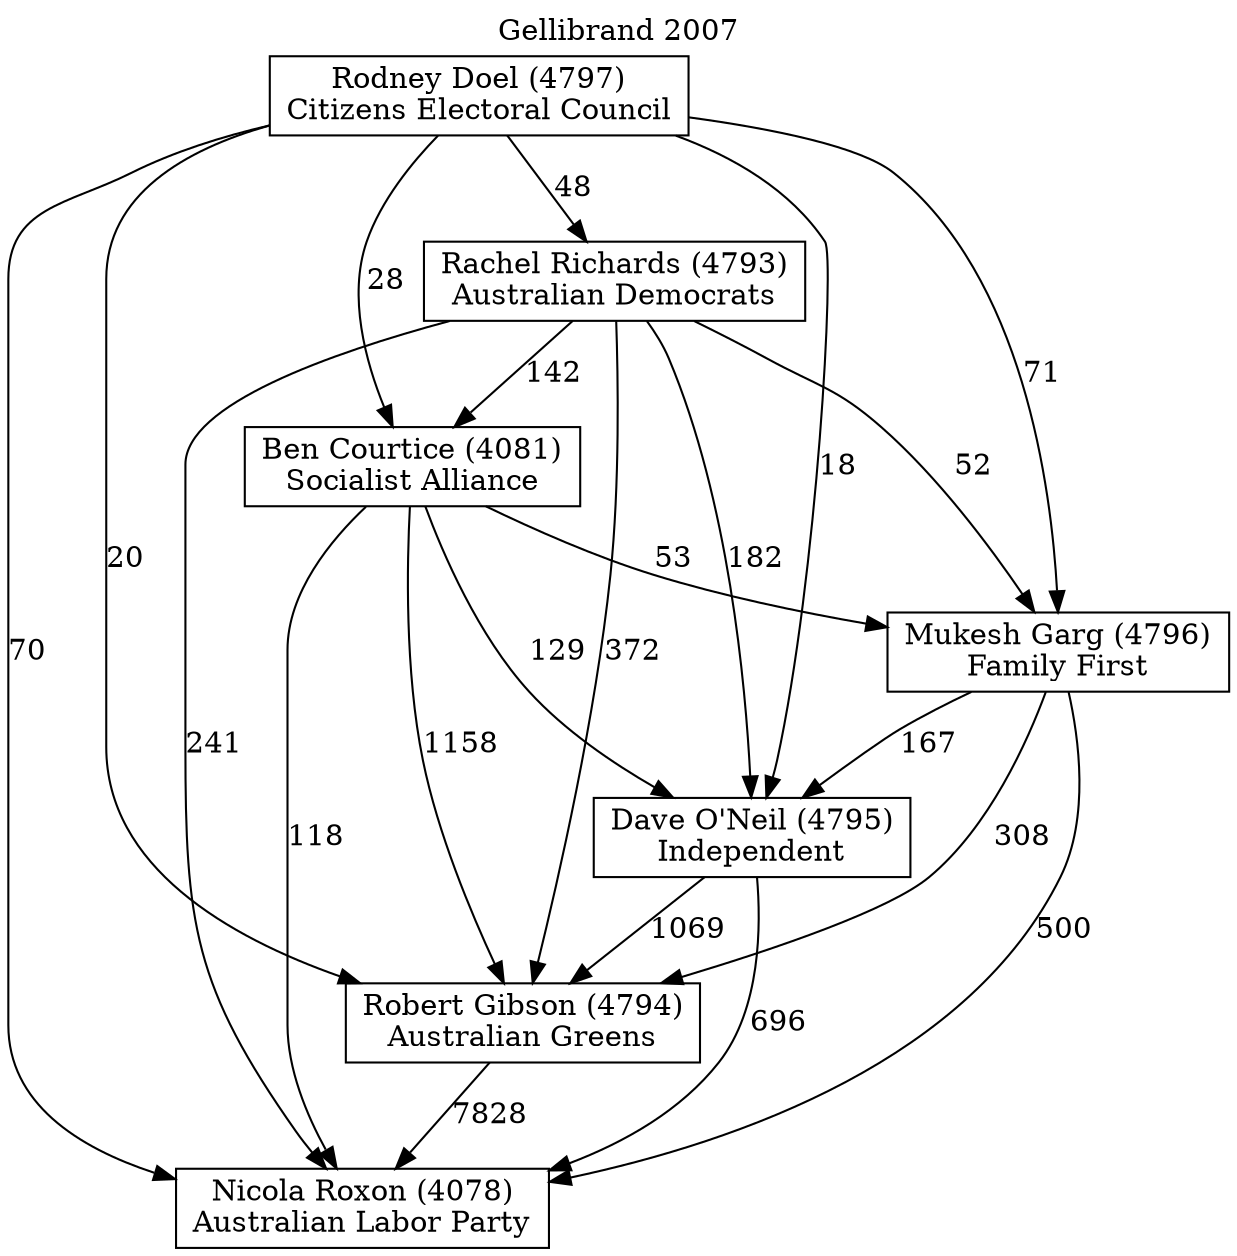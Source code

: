 // House preference flow
digraph "Nicola Roxon (4078)_Gellibrand_2007" {
	graph [label="Gellibrand 2007" labelloc=t mclimit=10]
	node [shape=box]
	"Nicola Roxon (4078)" [label="Nicola Roxon (4078)
Australian Labor Party"]
	"Robert Gibson (4794)" [label="Robert Gibson (4794)
Australian Greens"]
	"Dave O'Neil (4795)" [label="Dave O'Neil (4795)
Independent"]
	"Mukesh Garg (4796)" [label="Mukesh Garg (4796)
Family First"]
	"Ben Courtice (4081)" [label="Ben Courtice (4081)
Socialist Alliance"]
	"Rachel Richards (4793)" [label="Rachel Richards (4793)
Australian Democrats"]
	"Rodney Doel (4797)" [label="Rodney Doel (4797)
Citizens Electoral Council"]
	"Robert Gibson (4794)" -> "Nicola Roxon (4078)" [label=7828]
	"Dave O'Neil (4795)" -> "Robert Gibson (4794)" [label=1069]
	"Mukesh Garg (4796)" -> "Dave O'Neil (4795)" [label=167]
	"Ben Courtice (4081)" -> "Mukesh Garg (4796)" [label=53]
	"Rachel Richards (4793)" -> "Ben Courtice (4081)" [label=142]
	"Rodney Doel (4797)" -> "Rachel Richards (4793)" [label=48]
	"Dave O'Neil (4795)" -> "Nicola Roxon (4078)" [label=696]
	"Mukesh Garg (4796)" -> "Nicola Roxon (4078)" [label=500]
	"Ben Courtice (4081)" -> "Nicola Roxon (4078)" [label=118]
	"Rachel Richards (4793)" -> "Nicola Roxon (4078)" [label=241]
	"Rodney Doel (4797)" -> "Nicola Roxon (4078)" [label=70]
	"Rodney Doel (4797)" -> "Ben Courtice (4081)" [label=28]
	"Rachel Richards (4793)" -> "Mukesh Garg (4796)" [label=52]
	"Rodney Doel (4797)" -> "Mukesh Garg (4796)" [label=71]
	"Ben Courtice (4081)" -> "Dave O'Neil (4795)" [label=129]
	"Rachel Richards (4793)" -> "Dave O'Neil (4795)" [label=182]
	"Rodney Doel (4797)" -> "Dave O'Neil (4795)" [label=18]
	"Mukesh Garg (4796)" -> "Robert Gibson (4794)" [label=308]
	"Ben Courtice (4081)" -> "Robert Gibson (4794)" [label=1158]
	"Rachel Richards (4793)" -> "Robert Gibson (4794)" [label=372]
	"Rodney Doel (4797)" -> "Robert Gibson (4794)" [label=20]
}
